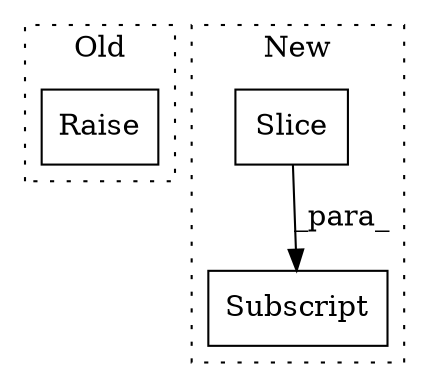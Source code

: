 digraph G {
subgraph cluster0 {
1 [label="Raise" a="91" s="2477" l="6" shape="box"];
label = "Old";
style="dotted";
}
subgraph cluster1 {
2 [label="Slice" a="80" s="2780" l="7" shape="box"];
3 [label="Subscript" a="63" s="2778,0" l="10,0" shape="box"];
label = "New";
style="dotted";
}
2 -> 3 [label="_para_"];
}